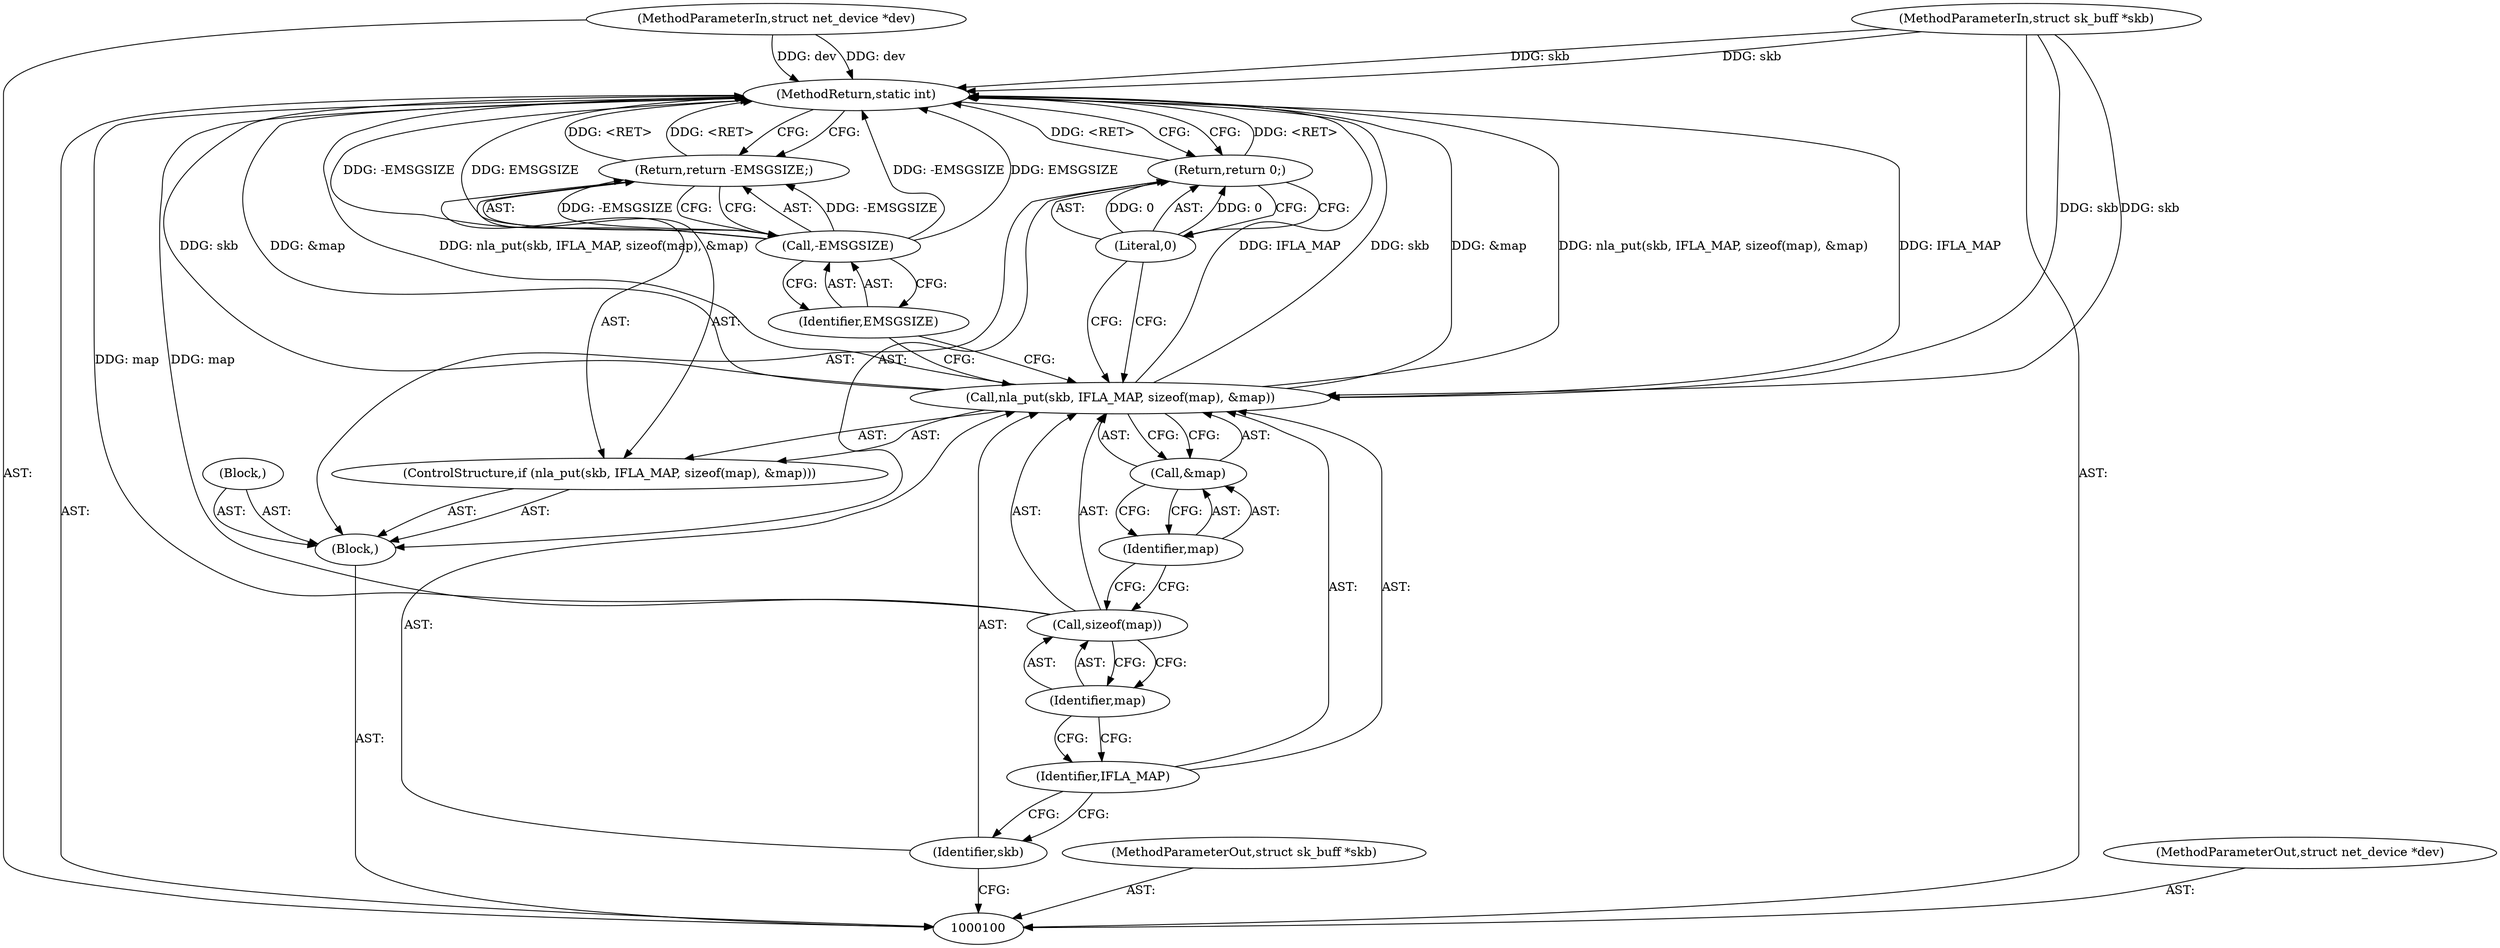 digraph "1_linux_5f8e44741f9f216e33736ea4ec65ca9ac03036e6" {
"1000118" [label="(MethodReturn,static int)"];
"1000101" [label="(MethodParameterIn,struct sk_buff *skb)"];
"1000145" [label="(MethodParameterOut,struct sk_buff *skb)"];
"1000102" [label="(MethodParameterIn,struct net_device *dev)"];
"1000146" [label="(MethodParameterOut,struct net_device *dev)"];
"1000107" [label="(Identifier,skb)"];
"1000108" [label="(Identifier,IFLA_MAP)"];
"1000105" [label="(ControlStructure,if (nla_put(skb, IFLA_MAP, sizeof(map), &map)))"];
"1000109" [label="(Call,sizeof(map))"];
"1000110" [label="(Identifier,map)"];
"1000111" [label="(Call,&map)"];
"1000112" [label="(Identifier,map)"];
"1000106" [label="(Call,nla_put(skb, IFLA_MAP, sizeof(map), &map))"];
"1000114" [label="(Call,-EMSGSIZE)"];
"1000115" [label="(Identifier,EMSGSIZE)"];
"1000113" [label="(Return,return -EMSGSIZE;)"];
"1000116" [label="(Return,return 0;)"];
"1000117" [label="(Literal,0)"];
"1000103" [label="(Block,)"];
"1000104" [label="(Block,)"];
"1000118" -> "1000100"  [label="AST: "];
"1000118" -> "1000113"  [label="CFG: "];
"1000118" -> "1000116"  [label="CFG: "];
"1000116" -> "1000118"  [label="DDG: <RET>"];
"1000106" -> "1000118"  [label="DDG: IFLA_MAP"];
"1000106" -> "1000118"  [label="DDG: skb"];
"1000106" -> "1000118"  [label="DDG: &map"];
"1000106" -> "1000118"  [label="DDG: nla_put(skb, IFLA_MAP, sizeof(map), &map)"];
"1000114" -> "1000118"  [label="DDG: -EMSGSIZE"];
"1000114" -> "1000118"  [label="DDG: EMSGSIZE"];
"1000102" -> "1000118"  [label="DDG: dev"];
"1000101" -> "1000118"  [label="DDG: skb"];
"1000109" -> "1000118"  [label="DDG: map"];
"1000113" -> "1000118"  [label="DDG: <RET>"];
"1000101" -> "1000100"  [label="AST: "];
"1000101" -> "1000118"  [label="DDG: skb"];
"1000101" -> "1000106"  [label="DDG: skb"];
"1000145" -> "1000100"  [label="AST: "];
"1000102" -> "1000100"  [label="AST: "];
"1000102" -> "1000118"  [label="DDG: dev"];
"1000146" -> "1000100"  [label="AST: "];
"1000107" -> "1000106"  [label="AST: "];
"1000107" -> "1000100"  [label="CFG: "];
"1000108" -> "1000107"  [label="CFG: "];
"1000108" -> "1000106"  [label="AST: "];
"1000108" -> "1000107"  [label="CFG: "];
"1000110" -> "1000108"  [label="CFG: "];
"1000105" -> "1000103"  [label="AST: "];
"1000106" -> "1000105"  [label="AST: "];
"1000113" -> "1000105"  [label="AST: "];
"1000109" -> "1000106"  [label="AST: "];
"1000109" -> "1000110"  [label="CFG: "];
"1000110" -> "1000109"  [label="AST: "];
"1000112" -> "1000109"  [label="CFG: "];
"1000109" -> "1000118"  [label="DDG: map"];
"1000110" -> "1000109"  [label="AST: "];
"1000110" -> "1000108"  [label="CFG: "];
"1000109" -> "1000110"  [label="CFG: "];
"1000111" -> "1000106"  [label="AST: "];
"1000111" -> "1000112"  [label="CFG: "];
"1000112" -> "1000111"  [label="AST: "];
"1000106" -> "1000111"  [label="CFG: "];
"1000112" -> "1000111"  [label="AST: "];
"1000112" -> "1000109"  [label="CFG: "];
"1000111" -> "1000112"  [label="CFG: "];
"1000106" -> "1000105"  [label="AST: "];
"1000106" -> "1000111"  [label="CFG: "];
"1000107" -> "1000106"  [label="AST: "];
"1000108" -> "1000106"  [label="AST: "];
"1000109" -> "1000106"  [label="AST: "];
"1000111" -> "1000106"  [label="AST: "];
"1000115" -> "1000106"  [label="CFG: "];
"1000117" -> "1000106"  [label="CFG: "];
"1000106" -> "1000118"  [label="DDG: IFLA_MAP"];
"1000106" -> "1000118"  [label="DDG: skb"];
"1000106" -> "1000118"  [label="DDG: &map"];
"1000106" -> "1000118"  [label="DDG: nla_put(skb, IFLA_MAP, sizeof(map), &map)"];
"1000101" -> "1000106"  [label="DDG: skb"];
"1000114" -> "1000113"  [label="AST: "];
"1000114" -> "1000115"  [label="CFG: "];
"1000115" -> "1000114"  [label="AST: "];
"1000113" -> "1000114"  [label="CFG: "];
"1000114" -> "1000118"  [label="DDG: -EMSGSIZE"];
"1000114" -> "1000118"  [label="DDG: EMSGSIZE"];
"1000114" -> "1000113"  [label="DDG: -EMSGSIZE"];
"1000115" -> "1000114"  [label="AST: "];
"1000115" -> "1000106"  [label="CFG: "];
"1000114" -> "1000115"  [label="CFG: "];
"1000113" -> "1000105"  [label="AST: "];
"1000113" -> "1000114"  [label="CFG: "];
"1000114" -> "1000113"  [label="AST: "];
"1000118" -> "1000113"  [label="CFG: "];
"1000113" -> "1000118"  [label="DDG: <RET>"];
"1000114" -> "1000113"  [label="DDG: -EMSGSIZE"];
"1000116" -> "1000103"  [label="AST: "];
"1000116" -> "1000117"  [label="CFG: "];
"1000117" -> "1000116"  [label="AST: "];
"1000118" -> "1000116"  [label="CFG: "];
"1000116" -> "1000118"  [label="DDG: <RET>"];
"1000117" -> "1000116"  [label="DDG: 0"];
"1000117" -> "1000116"  [label="AST: "];
"1000117" -> "1000106"  [label="CFG: "];
"1000116" -> "1000117"  [label="CFG: "];
"1000117" -> "1000116"  [label="DDG: 0"];
"1000103" -> "1000100"  [label="AST: "];
"1000104" -> "1000103"  [label="AST: "];
"1000105" -> "1000103"  [label="AST: "];
"1000116" -> "1000103"  [label="AST: "];
"1000104" -> "1000103"  [label="AST: "];
}
